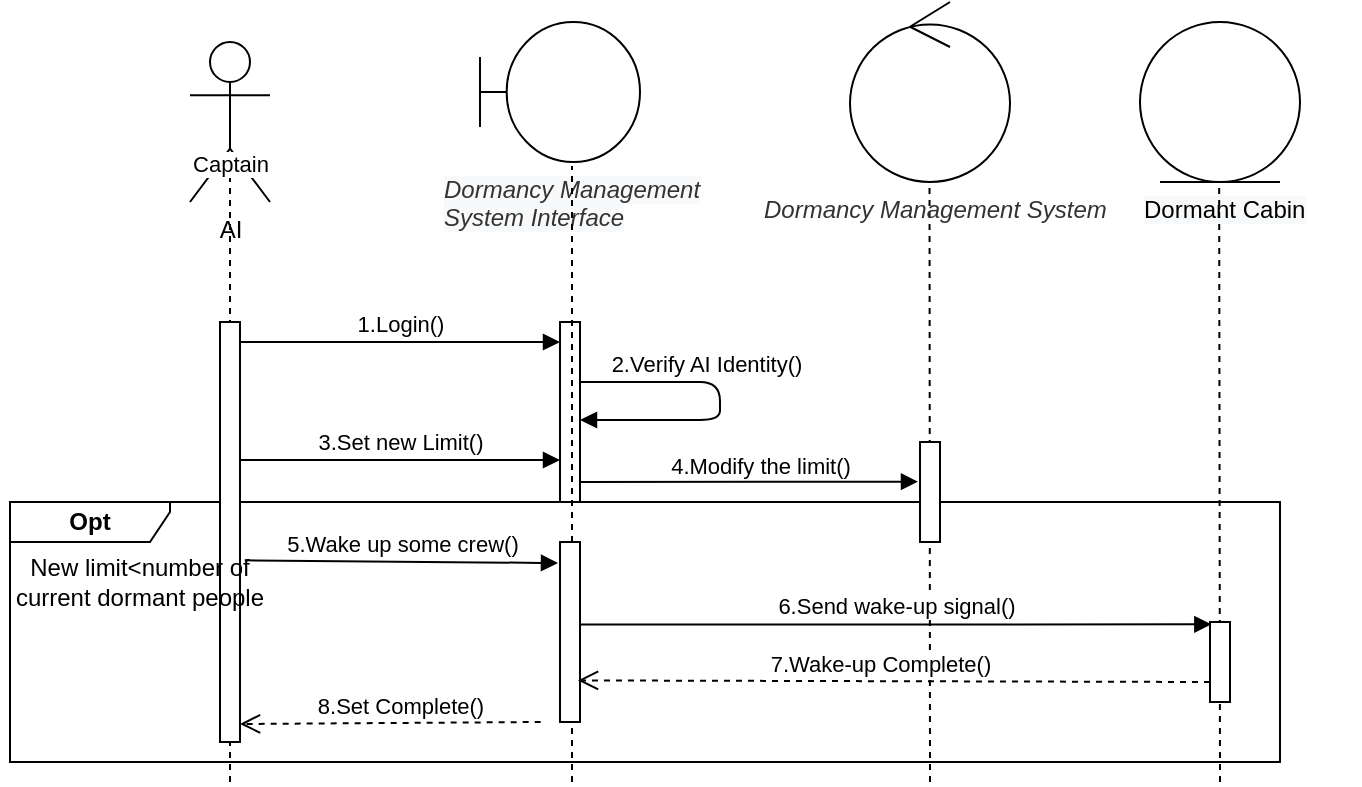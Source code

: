 <mxfile version="14.6.13" type="github">
  <diagram id="QwhQ0wD6SPOJ9gZdsYJc" name="Page-1">
    <mxGraphModel dx="865" dy="488" grid="1" gridSize="10" guides="1" tooltips="1" connect="1" arrows="1" fold="1" page="1" pageScale="1" pageWidth="827" pageHeight="1169" math="0" shadow="0">
      <root>
        <mxCell id="0" />
        <mxCell id="1" parent="0" />
        <mxCell id="nxUDcpF-Gxnw0r5k9RCp-15" value="&lt;b&gt;Opt&lt;/b&gt;" style="shape=umlFrame;whiteSpace=wrap;html=1;width=80;height=20;" vertex="1" parent="1">
          <mxGeometry x="25" y="280" width="635" height="130" as="geometry" />
        </mxCell>
        <mxCell id="nxUDcpF-Gxnw0r5k9RCp-1" value="AI" style="shape=umlActor;verticalLabelPosition=bottom;verticalAlign=top;html=1;outlineConnect=0;" vertex="1" parent="1">
          <mxGeometry x="115" y="50" width="40" height="80" as="geometry" />
        </mxCell>
        <mxCell id="nxUDcpF-Gxnw0r5k9RCp-2" value="" style="endArrow=none;dashed=1;html=1;entryX=0.5;entryY=0.5;entryDx=0;entryDy=0;entryPerimeter=0;" edge="1" parent="1" target="nxUDcpF-Gxnw0r5k9RCp-1">
          <mxGeometry width="50" height="50" relative="1" as="geometry">
            <mxPoint x="135" y="420" as="sourcePoint" />
            <mxPoint x="170" y="150" as="targetPoint" />
            <Array as="points">
              <mxPoint x="135" y="340" />
            </Array>
          </mxGeometry>
        </mxCell>
        <mxCell id="nxUDcpF-Gxnw0r5k9RCp-54" value="Captain" style="edgeLabel;html=1;align=center;verticalAlign=middle;resizable=0;points=[];" vertex="1" connectable="0" parent="nxUDcpF-Gxnw0r5k9RCp-2">
          <mxGeometry x="0.845" y="4" relative="1" as="geometry">
            <mxPoint x="4" y="-5" as="offset" />
          </mxGeometry>
        </mxCell>
        <mxCell id="nxUDcpF-Gxnw0r5k9RCp-3" value="" style="html=1;points=[];perimeter=orthogonalPerimeter;" vertex="1" parent="1">
          <mxGeometry x="130" y="190" width="10" height="210" as="geometry" />
        </mxCell>
        <mxCell id="nxUDcpF-Gxnw0r5k9RCp-5" value="" style="endArrow=none;dashed=1;html=1;startArrow=none;" edge="1" parent="1" source="nxUDcpF-Gxnw0r5k9RCp-18">
          <mxGeometry width="50" height="50" relative="1" as="geometry">
            <mxPoint x="304.76" y="450" as="sourcePoint" />
            <mxPoint x="305" y="50" as="targetPoint" />
          </mxGeometry>
        </mxCell>
        <mxCell id="nxUDcpF-Gxnw0r5k9RCp-6" value="" style="html=1;points=[];perimeter=orthogonalPerimeter;" vertex="1" parent="1">
          <mxGeometry x="300" y="190" width="10" height="90" as="geometry" />
        </mxCell>
        <mxCell id="nxUDcpF-Gxnw0r5k9RCp-7" value="1.Login()" style="html=1;verticalAlign=bottom;endArrow=block;" edge="1" parent="1" target="nxUDcpF-Gxnw0r5k9RCp-6">
          <mxGeometry width="80" relative="1" as="geometry">
            <mxPoint x="140" y="200" as="sourcePoint" />
            <mxPoint x="220" y="200" as="targetPoint" />
          </mxGeometry>
        </mxCell>
        <mxCell id="nxUDcpF-Gxnw0r5k9RCp-8" value="2.Verify AI Identity()" style="html=1;verticalAlign=bottom;endArrow=block;" edge="1" parent="1" target="nxUDcpF-Gxnw0r5k9RCp-6">
          <mxGeometry x="-0.209" width="80" relative="1" as="geometry">
            <mxPoint x="310" y="220" as="sourcePoint" />
            <mxPoint x="390" y="200" as="targetPoint" />
            <Array as="points">
              <mxPoint x="380" y="220" />
              <mxPoint x="380" y="239" />
            </Array>
            <mxPoint as="offset" />
          </mxGeometry>
        </mxCell>
        <mxCell id="nxUDcpF-Gxnw0r5k9RCp-9" value="" style="ellipse;shape=umlControl;whiteSpace=wrap;html=1;" vertex="1" parent="1">
          <mxGeometry x="445" y="30" width="80" height="90" as="geometry" />
        </mxCell>
        <mxCell id="nxUDcpF-Gxnw0r5k9RCp-10" value="" style="endArrow=none;dashed=1;html=1;" edge="1" parent="1">
          <mxGeometry width="50" height="50" relative="1" as="geometry">
            <mxPoint x="485" y="420" as="sourcePoint" />
            <mxPoint x="484.76" y="120" as="targetPoint" />
          </mxGeometry>
        </mxCell>
        <mxCell id="nxUDcpF-Gxnw0r5k9RCp-11" value="" style="html=1;points=[];perimeter=orthogonalPerimeter;" vertex="1" parent="1">
          <mxGeometry x="480" y="250" width="10" height="50" as="geometry" />
        </mxCell>
        <mxCell id="nxUDcpF-Gxnw0r5k9RCp-12" value="3.Set new Limit()" style="html=1;verticalAlign=bottom;endArrow=block;" edge="1" parent="1">
          <mxGeometry width="80" relative="1" as="geometry">
            <mxPoint x="140" y="259" as="sourcePoint" />
            <mxPoint x="300" y="259" as="targetPoint" />
          </mxGeometry>
        </mxCell>
        <mxCell id="nxUDcpF-Gxnw0r5k9RCp-16" value="" style="ellipse;shape=umlEntity;whiteSpace=wrap;html=1;" vertex="1" parent="1">
          <mxGeometry x="590" y="40" width="80" height="80" as="geometry" />
        </mxCell>
        <mxCell id="nxUDcpF-Gxnw0r5k9RCp-17" value="" style="shape=umlBoundary;whiteSpace=wrap;html=1;" vertex="1" parent="1">
          <mxGeometry x="260" y="40" width="80" height="70" as="geometry" />
        </mxCell>
        <mxCell id="nxUDcpF-Gxnw0r5k9RCp-18" value="&lt;span style=&quot;color: rgb(51 , 51 , 51) ; font-family: &amp;#34;helvetica&amp;#34; ; font-size: 12px ; font-style: italic ; font-weight: 400 ; letter-spacing: normal ; text-align: center ; text-indent: 0px ; text-transform: none ; word-spacing: 0px ; background-color: rgb(248 , 249 , 250) ; display: inline ; float: none&quot;&gt;Dormancy Management System Interface&lt;/span&gt;" style="text;whiteSpace=wrap;html=1;" vertex="1" parent="1">
          <mxGeometry x="240" y="110" width="140" height="30" as="geometry" />
        </mxCell>
        <mxCell id="nxUDcpF-Gxnw0r5k9RCp-19" value="" style="endArrow=none;dashed=1;html=1;" edge="1" parent="1">
          <mxGeometry width="50" height="50" relative="1" as="geometry">
            <mxPoint x="306" y="420" as="sourcePoint" />
            <mxPoint x="306" y="112" as="targetPoint" />
          </mxGeometry>
        </mxCell>
        <mxCell id="nxUDcpF-Gxnw0r5k9RCp-20" value="&lt;span style=&quot;color: rgb(51 , 51 , 51) ; font-family: &amp;#34;helvetica&amp;#34; ; font-style: italic ; text-align: center&quot;&gt;Dormancy Management System&lt;/span&gt;" style="text;whiteSpace=wrap;html=1;" vertex="1" parent="1">
          <mxGeometry x="400" y="120" width="185" height="30" as="geometry" />
        </mxCell>
        <mxCell id="nxUDcpF-Gxnw0r5k9RCp-21" value="&lt;span style=&quot;color: rgb(0 , 0 , 0) ; font-family: &amp;#34;helvetica&amp;#34; ; font-size: 12px ; font-style: normal ; font-weight: 400 ; letter-spacing: normal ; text-align: center ; text-indent: 0px ; text-transform: none ; word-spacing: 0px ; background-color: rgb(248 , 249 , 250) ; display: inline ; float: none&quot;&gt;Dormant Cabin&lt;/span&gt;" style="text;whiteSpace=wrap;html=1;" vertex="1" parent="1">
          <mxGeometry x="590" y="120" width="110" height="30" as="geometry" />
        </mxCell>
        <mxCell id="nxUDcpF-Gxnw0r5k9RCp-22" value="" style="endArrow=none;dashed=1;html=1;" edge="1" parent="1">
          <mxGeometry width="50" height="50" relative="1" as="geometry">
            <mxPoint x="630" y="420" as="sourcePoint" />
            <mxPoint x="629.58" y="120" as="targetPoint" />
          </mxGeometry>
        </mxCell>
        <mxCell id="nxUDcpF-Gxnw0r5k9RCp-23" value="" style="html=1;points=[];perimeter=orthogonalPerimeter;" vertex="1" parent="1">
          <mxGeometry x="625" y="340" width="10" height="40" as="geometry" />
        </mxCell>
        <mxCell id="nxUDcpF-Gxnw0r5k9RCp-26" value="5.Wake up some crew()" style="html=1;verticalAlign=bottom;endArrow=block;entryX=-0.1;entryY=0.117;entryDx=0;entryDy=0;entryPerimeter=0;exitX=0.874;exitY=-0.042;exitDx=0;exitDy=0;exitPerimeter=0;" edge="1" parent="1" target="nxUDcpF-Gxnw0r5k9RCp-63" source="nxUDcpF-Gxnw0r5k9RCp-60">
          <mxGeometry width="80" relative="1" as="geometry">
            <mxPoint x="140" y="350" as="sourcePoint" />
            <mxPoint x="310" y="352" as="targetPoint" />
          </mxGeometry>
        </mxCell>
        <mxCell id="nxUDcpF-Gxnw0r5k9RCp-58" value="4.Modify the limit()" style="html=1;verticalAlign=bottom;endArrow=block;entryX=-0.1;entryY=0.397;entryDx=0;entryDy=0;entryPerimeter=0;" edge="1" parent="1" target="nxUDcpF-Gxnw0r5k9RCp-11">
          <mxGeometry x="0.057" y="-1" width="80" relative="1" as="geometry">
            <mxPoint x="310" y="270" as="sourcePoint" />
            <mxPoint x="470" y="280" as="targetPoint" />
            <mxPoint as="offset" />
          </mxGeometry>
        </mxCell>
        <mxCell id="nxUDcpF-Gxnw0r5k9RCp-63" value="" style="html=1;points=[];perimeter=orthogonalPerimeter;" vertex="1" parent="1">
          <mxGeometry x="300" y="300" width="10" height="90" as="geometry" />
        </mxCell>
        <mxCell id="nxUDcpF-Gxnw0r5k9RCp-60" value="New limit&amp;lt;number of current dormant people" style="text;html=1;strokeColor=none;fillColor=none;align=center;verticalAlign=middle;whiteSpace=wrap;rounded=0;" vertex="1" parent="1">
          <mxGeometry x="20" y="310" width="140" height="20" as="geometry" />
        </mxCell>
        <mxCell id="nxUDcpF-Gxnw0r5k9RCp-64" value="6.Send wake-up signal()" style="html=1;verticalAlign=bottom;endArrow=block;entryX=0.067;entryY=0.029;entryDx=0;entryDy=0;entryPerimeter=0;exitX=1.5;exitY=0.203;exitDx=0;exitDy=0;exitPerimeter=0;" edge="1" parent="1" target="nxUDcpF-Gxnw0r5k9RCp-23">
          <mxGeometry width="80" relative="1" as="geometry">
            <mxPoint x="310" y="341.27" as="sourcePoint" />
            <mxPoint x="464" y="340" as="targetPoint" />
          </mxGeometry>
        </mxCell>
        <mxCell id="nxUDcpF-Gxnw0r5k9RCp-65" value="7.Wake-up Complete()" style="html=1;verticalAlign=bottom;endArrow=open;dashed=1;endSize=8;exitX=0.033;exitY=0.904;exitDx=0;exitDy=0;exitPerimeter=0;entryX=0.9;entryY=0.769;entryDx=0;entryDy=0;entryPerimeter=0;" edge="1" parent="1" target="nxUDcpF-Gxnw0r5k9RCp-63">
          <mxGeometry x="0.044" relative="1" as="geometry">
            <mxPoint x="625" y="370" as="sourcePoint" />
            <mxPoint x="464.67" y="370.52" as="targetPoint" />
            <mxPoint as="offset" />
          </mxGeometry>
        </mxCell>
        <mxCell id="nxUDcpF-Gxnw0r5k9RCp-66" value="8.Set Complete()" style="html=1;verticalAlign=bottom;endArrow=open;dashed=1;endSize=8;exitX=0.033;exitY=0.904;exitDx=0;exitDy=0;exitPerimeter=0;" edge="1" parent="1">
          <mxGeometry x="-0.064" y="1" relative="1" as="geometry">
            <mxPoint x="290.33" y="390" as="sourcePoint" />
            <mxPoint x="140" y="391" as="targetPoint" />
            <mxPoint as="offset" />
          </mxGeometry>
        </mxCell>
      </root>
    </mxGraphModel>
  </diagram>
</mxfile>
